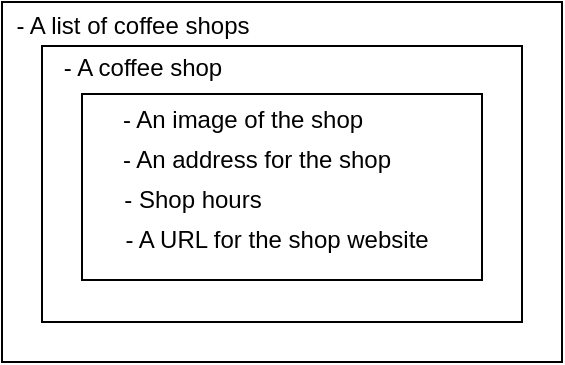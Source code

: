 <mxfile version="14.4.8" type="github">
  <diagram id="IQOvOW7_LwPa19zFiCb5" name="Page-1">
    <mxGraphModel dx="1426" dy="803" grid="1" gridSize="10" guides="1" tooltips="1" connect="1" arrows="1" fold="1" page="1" pageScale="1" pageWidth="850" pageHeight="1100" math="0" shadow="0">
      <root>
        <mxCell id="0" />
        <mxCell id="1" parent="0" />
        <mxCell id="Qi5CRPaLCgvLhPsHswWF-10" value="" style="rounded=0;whiteSpace=wrap;html=1;" vertex="1" parent="1">
          <mxGeometry x="200" y="190" width="280" height="180" as="geometry" />
        </mxCell>
        <mxCell id="Qi5CRPaLCgvLhPsHswWF-9" value="" style="rounded=0;whiteSpace=wrap;html=1;" vertex="1" parent="1">
          <mxGeometry x="220" y="212" width="240" height="138" as="geometry" />
        </mxCell>
        <mxCell id="Qi5CRPaLCgvLhPsHswWF-2" value="- A list of coffee shops" style="text;html=1;align=center;verticalAlign=middle;resizable=0;points=[];autosize=1;" vertex="1" parent="1">
          <mxGeometry x="200" y="192" width="130" height="20" as="geometry" />
        </mxCell>
        <mxCell id="Qi5CRPaLCgvLhPsHswWF-7" value="- A coffee shop" style="text;html=1;align=center;verticalAlign=middle;resizable=0;points=[];autosize=1;" vertex="1" parent="1">
          <mxGeometry x="220" y="213" width="100" height="20" as="geometry" />
        </mxCell>
        <mxCell id="Qi5CRPaLCgvLhPsHswWF-11" value="" style="rounded=0;whiteSpace=wrap;html=1;" vertex="1" parent="1">
          <mxGeometry x="240" y="236" width="200" height="93" as="geometry" />
        </mxCell>
        <mxCell id="Qi5CRPaLCgvLhPsHswWF-6" value="- An image of the shop" style="text;html=1;align=center;verticalAlign=middle;resizable=0;points=[];autosize=1;" vertex="1" parent="1">
          <mxGeometry x="250" y="239" width="140" height="20" as="geometry" />
        </mxCell>
        <mxCell id="Qi5CRPaLCgvLhPsHswWF-3" value="- An address for the shop" style="text;html=1;align=center;verticalAlign=middle;resizable=0;points=[];autosize=1;" vertex="1" parent="1">
          <mxGeometry x="252" y="259" width="150" height="20" as="geometry" />
        </mxCell>
        <mxCell id="Qi5CRPaLCgvLhPsHswWF-5" value="- Shop hours" style="text;html=1;align=center;verticalAlign=middle;resizable=0;points=[];autosize=1;" vertex="1" parent="1">
          <mxGeometry x="255" y="279" width="80" height="20" as="geometry" />
        </mxCell>
        <mxCell id="Qi5CRPaLCgvLhPsHswWF-4" value="- A URL for the shop website" style="text;html=1;align=center;verticalAlign=middle;resizable=0;points=[];autosize=1;" vertex="1" parent="1">
          <mxGeometry x="252" y="299" width="170" height="20" as="geometry" />
        </mxCell>
      </root>
    </mxGraphModel>
  </diagram>
</mxfile>

